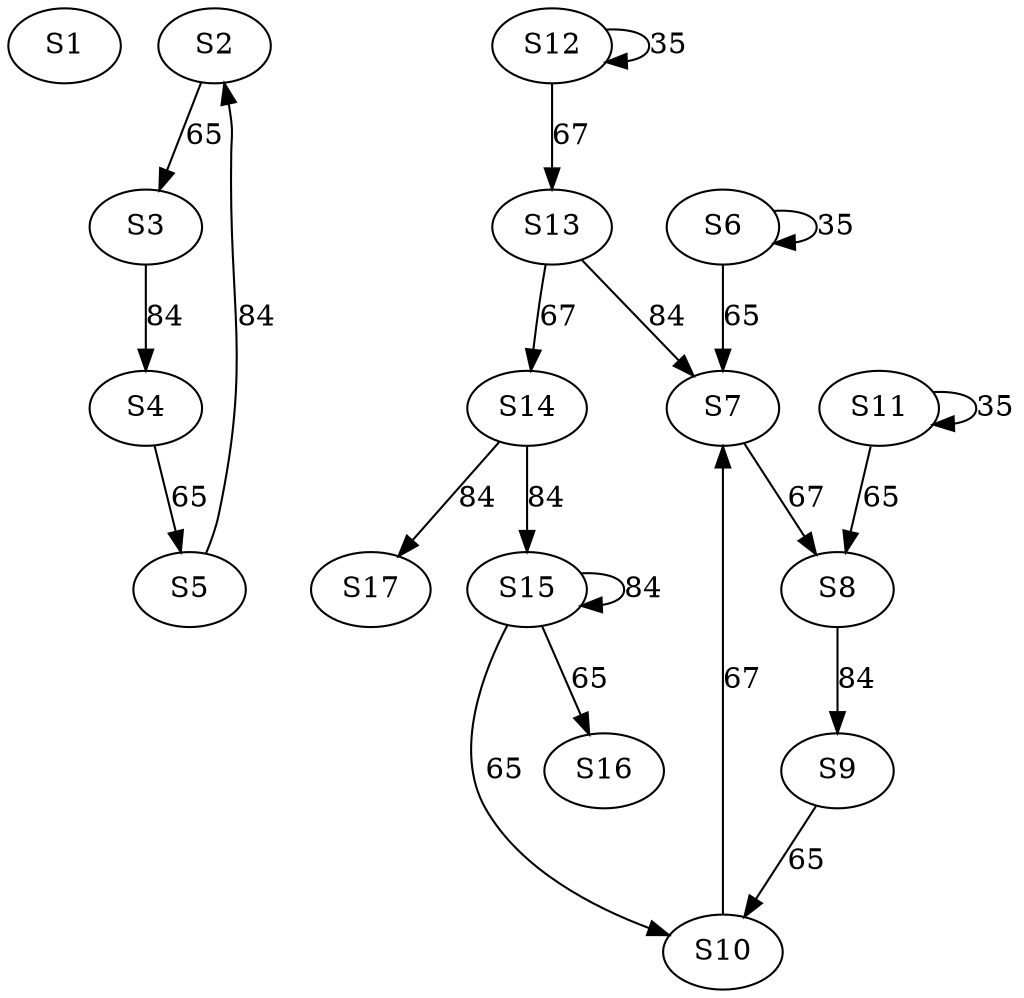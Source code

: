 strict digraph {
	S1;
	S2 -> S3 [ label = 65 ];
	S3 -> S4 [ label = 84 ];
	S4 -> S5 [ label = 65 ];
	S5 -> S2 [ label = 84 ];
	S6 -> S6 [ label = 35 ];
	S6 -> S7 [ label = 65 ];
	S7 -> S8 [ label = 67 ];
	S8 -> S9 [ label = 84 ];
	S9 -> S10 [ label = 65 ];
	S10 -> S7 [ label = 67 ];
	S11 -> S8 [ label = 65 ];
	S11 -> S11 [ label = 35 ];
	S12 -> S13 [ label = 67 ];
	S12 -> S12 [ label = 35 ];
	S13 -> S7 [ label = 84 ];
	S13 -> S14 [ label = 67 ];
	S14 -> S15 [ label = 84 ];
	S14 -> S17 [ label = 84 ];
	S15 -> S10 [ label = 65 ];
	S15 -> S15 [ label = 84 ];
	S15 -> S16 [ label = 65 ];
}